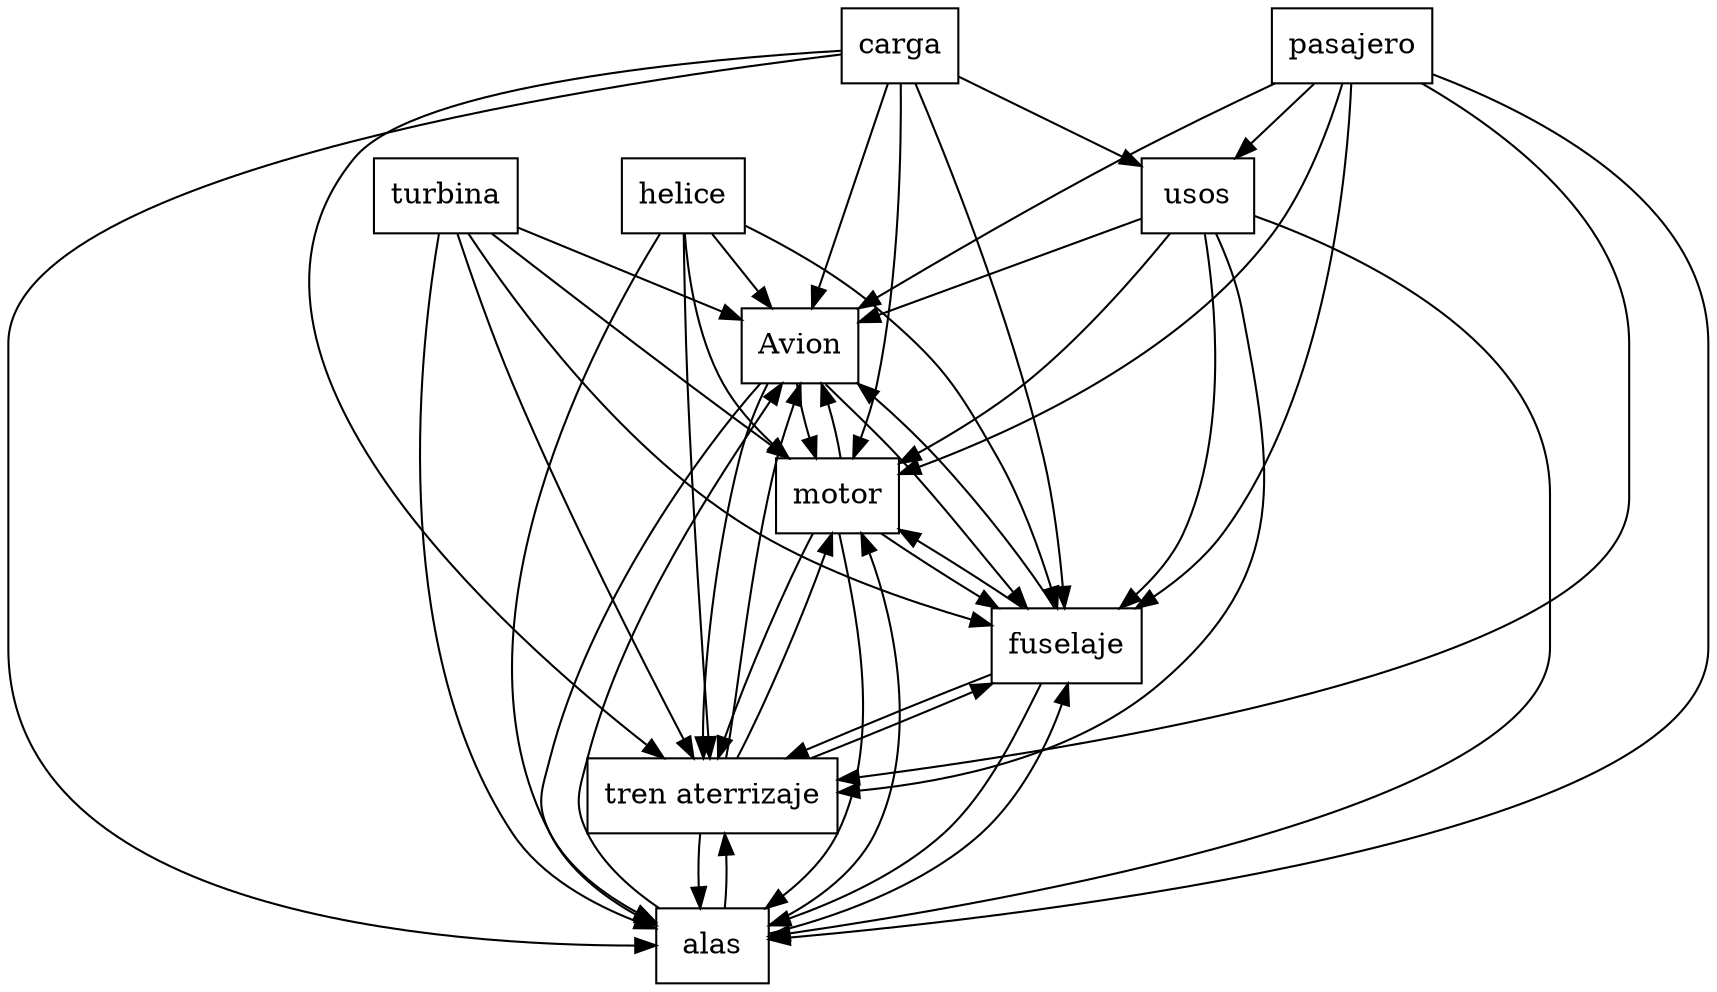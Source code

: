 digraph{
graph [rankdir=TB];
node [shape=box];
edge [arrowhead=normal];
0[label="turbina",]
1[label="Avion",]
2[label="helice",]
3[label="usos",]
4[label="motor",]
5[label="alas",]
6[label="tren aterrizaje",]
7[label="fuselaje",]
8[label="carga",]
9[label="pasajero",]
0->1[label="",]
0->4[label="",]
0->5[label="",]
0->6[label="",]
0->7[label="",]
1->4[label="",]
1->5[label="",]
1->6[label="",]
1->7[label="",]
2->1[label="",]
2->4[label="",]
2->5[label="",]
2->6[label="",]
2->7[label="",]
3->1[label="",]
3->4[label="",]
3->5[label="",]
3->6[label="",]
3->7[label="",]
4->1[label="",]
4->5[label="",]
4->6[label="",]
4->7[label="",]
5->1[label="",]
5->4[label="",]
5->6[label="",]
5->7[label="",]
6->1[label="",]
6->4[label="",]
6->5[label="",]
6->7[label="",]
7->1[label="",]
7->4[label="",]
7->5[label="",]
7->6[label="",]
8->1[label="",]
8->3[label="",]
8->4[label="",]
8->5[label="",]
8->6[label="",]
8->7[label="",]
9->1[label="",]
9->3[label="",]
9->4[label="",]
9->5[label="",]
9->6[label="",]
9->7[label="",]
}
